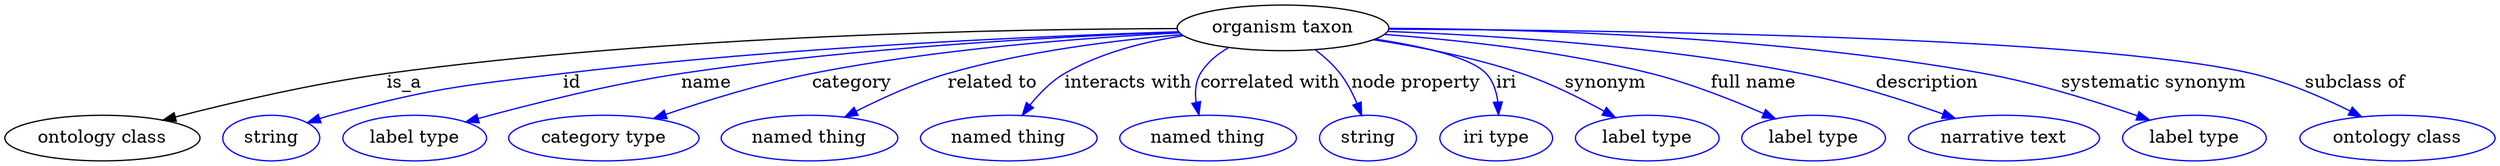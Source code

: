 digraph {
	graph [bb="0,0,1607.5,123"];
	node [label="\N"];
	"organism taxon"	 [height=0.5,
		label="organism taxon",
		pos="826.74,105",
		width=1.8234];
	"ontology class"	 [height=0.5,
		pos="61.745,18",
		width=1.7151];
	"organism taxon" -> "ontology class"	 [label=is_a,
		lp="261.74,61.5",
		pos="e,102.51,31.56 761.63,102.58 632.34,97.507 347.39,84.893 250.74,69 203.03,61.153 149.97,46.274 112.25,34.604"];
	id	 [color=blue,
		height=0.5,
		label=string,
		pos="171.74,18",
		width=0.84854];
	"organism taxon" -> id	 [color=blue,
		label=id,
		lp="375.24,61.5",
		pos="e,195.52,29.715 761.37,102.47 672.41,98.427 508.4,88.859 369.74,69 298.73,58.829 279.97,58.183 211.74,36 209.48,35.265 207.18,34.441 \
204.88,33.562",
		style=solid];
	name	 [color=blue,
		height=0.5,
		label="label type",
		pos="265.74,18",
		width=1.2638];
	"organism taxon" -> name	 [color=blue,
		label=name,
		lp="467.24,61.5",
		pos="e,300.6,29.73 761.98,101.76 686.92,97.319 559.69,87.668 451.74,69 402.53,60.489 347.51,44.58 310.17,32.785",
		style=solid];
	category	 [color=blue,
		height=0.5,
		label="category type",
		pos="387.74,18",
		width=1.6249];
	"organism taxon" -> category	 [color=blue,
		label=category,
		lp="559.24,61.5",
		pos="e,423.02,32.495 762.78,100.94 703.37,96.268 612.74,86.823 535.74,69 500.3,60.796 461.46,47.226 432.46,36.146",
		style=solid];
	"related to"	 [color=blue,
		height=0.5,
		label="named thing",
		pos="519.74,18",
		width=1.5346];
	"organism taxon" -> "related to"	 [color=blue,
		label="related to",
		lp="646.74,61.5",
		pos="e,545.82,33.868 764.74,98.99 723.22,93.802 667.78,84.604 620.74,69 597.83,61.399 573.64,49.344 554.68,38.861",
		style=solid];
	"interacts with"	 [color=blue,
		height=0.5,
		label="named thing",
		pos="647.74,18",
		width=1.5346];
	"organism taxon" -> "interacts with"	 [color=blue,
		label="interacts with",
		lp="730.74,61.5",
		pos="e,659.85,36.013 768.19,96.662 743.88,91.35 716.17,82.768 693.74,69 683.32,62.6 673.86,53.138 666.27,44.097",
		style=solid];
	"correlated with"	 [color=blue,
		height=0.5,
		label="named thing",
		pos="775.74,18",
		width=1.5346];
	"organism taxon" -> "correlated with"	 [color=blue,
		label="correlated with",
		lp="816.74,61.5",
		pos="e,771.77,36.435 794.55,89.219 787.03,83.896 779.98,77.179 775.74,69 772.22,62.19 771.08,54.149 771.11,46.49",
		style=solid];
	"node property"	 [color=blue,
		height=0.5,
		label=string,
		pos="879.74,18",
		width=0.84854];
	"organism taxon" -> "node property"	 [color=blue,
		label="node property",
		lp="903.74,61.5",
		pos="e,873.65,35.652 843.66,87.526 848.58,81.891 853.72,75.433 857.74,69 862.4,61.561 866.52,52.967 869.91,44.978",
		style=solid];
	iri	 [color=blue,
		height=0.5,
		label="iri type",
		pos="964.74,18",
		width=1.011];
	"organism taxon" -> iri	 [color=blue,
		label=iri,
		lp="963.24,61.5",
		pos="e,962.09,36.296 879.01,94.014 906.16,87.386 935.71,78.419 945.74,69 952.21,62.93 956.49,54.457 959.31,46.159",
		style=solid];
	synonym	 [color=blue,
		height=0.5,
		label="label type",
		pos="1064.7,18",
		width=1.2638];
	"organism taxon" -> synonym	 [color=blue,
		label=synonym,
		lp="1031.2,61.5",
		pos="e,1041.3,33.486 881.94,95.179 909.99,89.268 944.29,80.611 973.74,69 994.07,60.986 1015.5,49.198 1032.4,38.972",
		style=solid];
	"full name"	 [color=blue,
		height=0.5,
		label="label type",
		pos="1173.7,18",
		width=1.2638];
	"organism taxon" -> "full name"	 [color=blue,
		label="full name",
		lp="1126.2,61.5",
		pos="e,1146.7,32.736 889.83,99.97 937.52,95.051 1004.2,85.77 1060.7,69 1087.3,61.11 1115.8,48.233 1137.5,37.392",
		style=solid];
	description	 [color=blue,
		height=0.5,
		label="narrative text",
		pos="1294.7,18",
		width=1.6068];
	"organism taxon" -> description	 [color=blue,
		label=description,
		lp="1238.2,61.5",
		pos="e,1261.7,32.826 892.04,102.6 959.19,99.028 1066.4,90.273 1156.7,69 1189.6,61.255 1225.4,47.9 1252.2,36.799",
		style=solid];
	"systematic synonym"	 [color=blue,
		height=0.5,
		label="label type",
		pos="1415.7,18",
		width=1.2638];
	"organism taxon" -> "systematic synonym"	 [color=blue,
		label="systematic synonym",
		lp="1381.7,61.5",
		pos="e,1385.2,31.545 891.43,101.87 997.03,96.398 1201.8,84.232 1272.7,69 1308.5,61.326 1347.5,47.004 1375.7,35.487",
		style=solid];
	"subclass of"	 [color=blue,
		height=0.5,
		label="ontology class",
		pos="1545.7,18",
		width=1.7151];
	"organism taxon" -> "subclass of"	 [color=blue,
		label="subclass of",
		lp="1510.2,61.5",
		pos="e,1519.5,34.514 892.41,104.43 1029,102.71 1339.6,95.866 1441.7,69 1465.9,62.641 1491.1,50.432 1510.7,39.554",
		style=solid];
}
